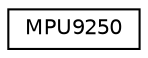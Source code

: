 digraph "Graphical Class Hierarchy"
{
  edge [fontname="Helvetica",fontsize="10",labelfontname="Helvetica",labelfontsize="10"];
  node [fontname="Helvetica",fontsize="10",shape=record];
  rankdir="LR";
  Node1 [label="MPU9250",height=0.2,width=0.4,color="black", fillcolor="white", style="filled",URL="$class_m_p_u9250.html",tooltip="Provides Functionality to control the MPU9250 Sensor on the Sensbert. "];
}
